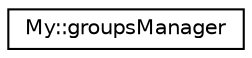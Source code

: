 digraph "Graphical Class Hierarchy"
{
  edge [fontname="Helvetica",fontsize="10",labelfontname="Helvetica",labelfontsize="10"];
  node [fontname="Helvetica",fontsize="10",shape=record];
  rankdir="LR";
  Node0 [label="My::groupsManager",height=0.2,width=0.4,color="black", fillcolor="white", style="filled",URL="$structMy_1_1groupsManager.html",tooltip="Struct which contains groups IDs and checks is the new ID is unique. "];
}
